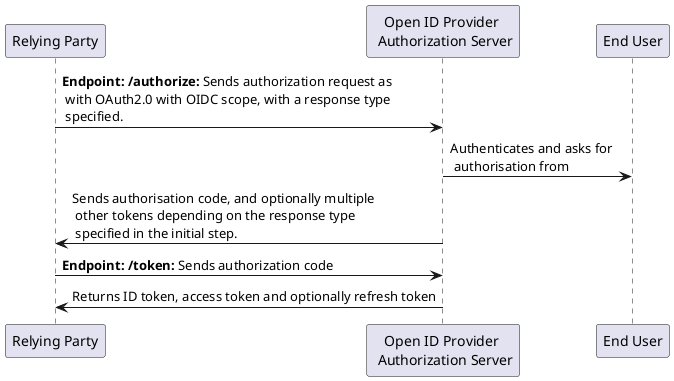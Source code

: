 @startuml

participant "Relying Party" as relying_party
participant "Open ID Provider \n Authorization Server" as open_id_provider
participant "End User" as end_user

relying_party -> open_id_provider: **Endpoint: /authorize:** Sends authorization request as \n with OAuth2.0 with OIDC scope, with a response type \n specified.
open_id_provider -> end_user: Authenticates and asks for \n authorisation from
open_id_provider -> relying_party: Sends authorisation code, and optionally multiple \n other tokens depending on the response type \n specified in the initial step.
relying_party -> open_id_provider: **Endpoint: /token:** Sends authorization code
open_id_provider -> relying_party: Returns ID token, access token and optionally refresh token

@enduml